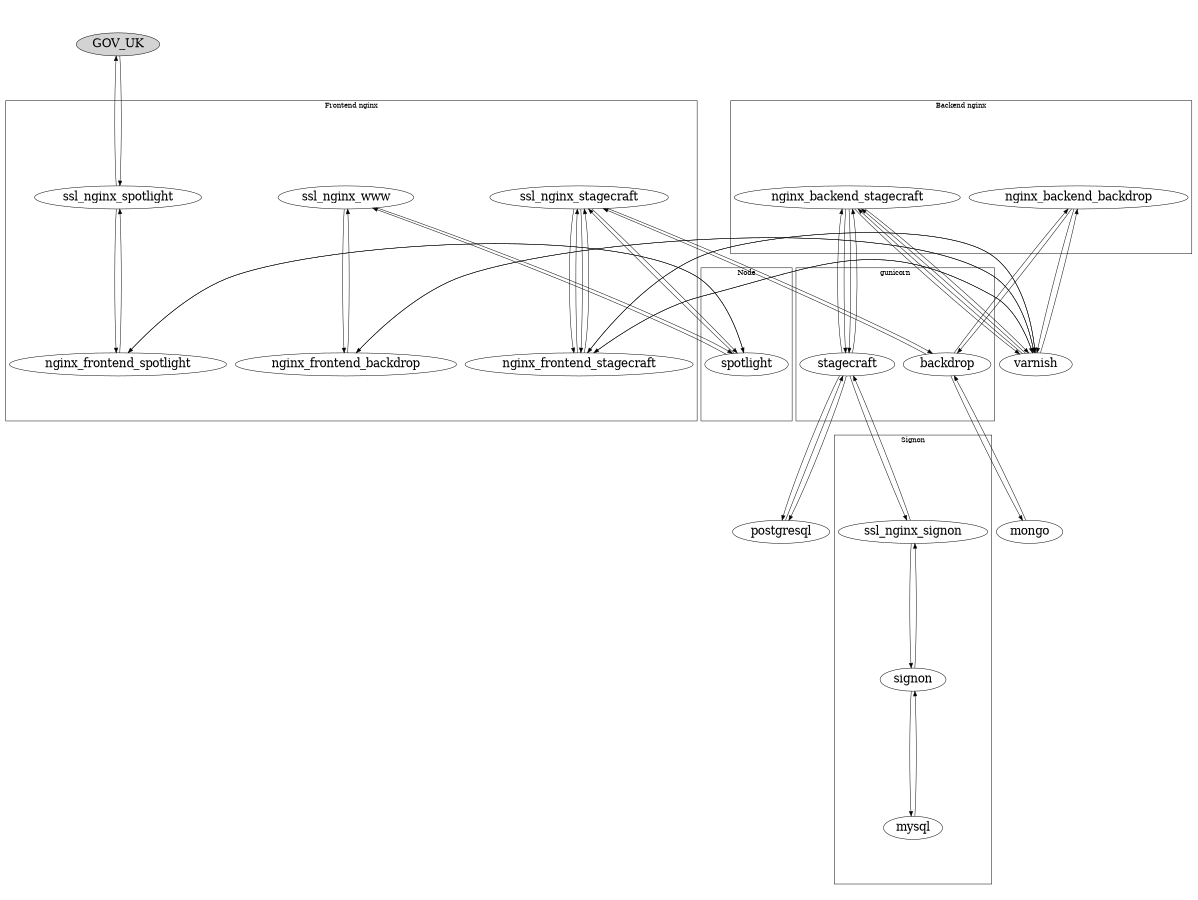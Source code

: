 digraph {
  size="8,6"; ratio=fill; node[fontsize=24];

  GOV_UK [style=filled]

  # GOV.UK router requests HTML
  GOV_UK->ssl_nginx_spotlight;
  ssl_nginx_spotlight->nginx_frontend_spotlight;
  nginx_frontend_spotlight->spotlight;
  
  # get dashboard meta-data
  spotlight->ssl_nginx_stagecraft;
    ssl_nginx_stagecraft->nginx_frontend_stagecraft;
    nginx_frontend_stagecraft->varnish;
    varnish->nginx_backend_stagecraft;
    nginx_backend_stagecraft->stagecraft;
    stagecraft->postgresql;
    postgresql->stagecraft;

    # return JSON from stagecraft
    stagecraft->nginx_backend_stagecraft;
    nginx_backend_stagecraft->varnish;
    varnish->nginx_frontend_stagecraft;
    nginx_frontend_stagecraft->ssl_nginx_stagecraft;
    ssl_nginx_stagecraft->spotlight;
  
  # get transactions data
  spotlight->ssl_nginx_www;
    ssl_nginx_www->nginx_frontend_backdrop;
    nginx_frontend_backdrop->varnish;
    varnish->nginx_backend_backdrop;
    nginx_backend_backdrop->backdrop;

    # get dataset meta-data
    backdrop->ssl_nginx_stagecraft;
      ssl_nginx_stagecraft->nginx_frontend_stagecraft;
      nginx_frontend_stagecraft->varnish;
      varnish->nginx_backend_stagecraft;
      nginx_backend_stagecraft->stagecraft;
        stagecraft->ssl_nginx_signon;
          ssl_nginx_signon->signon;
          signon->mysql;
          mysql->signon;
          signon->ssl_nginx_signon;
          ssl_nginx_signon->stagecraft;
        stagecraft->postgresql;
        stagecraft->nginx_backend_stagecraft;
      nginx_backend_stagecraft->varnish;
      varnish->nginx_frontend_stagecraft;
      nginx_frontend_stagecraft->ssl_nginx_stagecraft;
      ssl_nginx_stagecraft->backdrop;
    # get dataset data
    backdrop->mongo;
    mongo->backdrop;

    # return JSON from backdrop
    backdrop->nginx_backend_backdrop;
    nginx_backend_backdrop->varnish;
    varnish->nginx_frontend_backdrop;
    nginx_frontend_backdrop->ssl_nginx_www;
    ssl_nginx_www->spotlight;

  # Render HTML
  spotlight->nginx_frontend_spotlight;
  nginx_frontend_spotlight->ssl_nginx_spotlight;
  ssl_nginx_spotlight->GOV_UK;


  subgraph "cluster_signon" {
    label="Signon";
    ssl_nginx_signon;
    signon;
    mysql;
  }

  subgraph "cluster_nginx_frontend" {
    label="Frontend nginx";
    ssl_nginx_spotlight;
    ssl_nginx_stagecraft;
    ssl_nginx_www;
    nginx_frontend_spotlight;
    nginx_frontend_backdrop;
    nginx_frontend_stagecraft;
  }

  subgraph "cluster_nginx_backend" {
    label="Backend nginx";
    nginx_backend_backdrop;
    nginx_backend_stagecraft;
  }

  subgraph "cluster_node" {
    label="Node";
    spotlight;
  }

  subgraph "cluster_gunicorn" {
    label="gunicorn";
    backdrop;
    stagecraft;
  }
}
